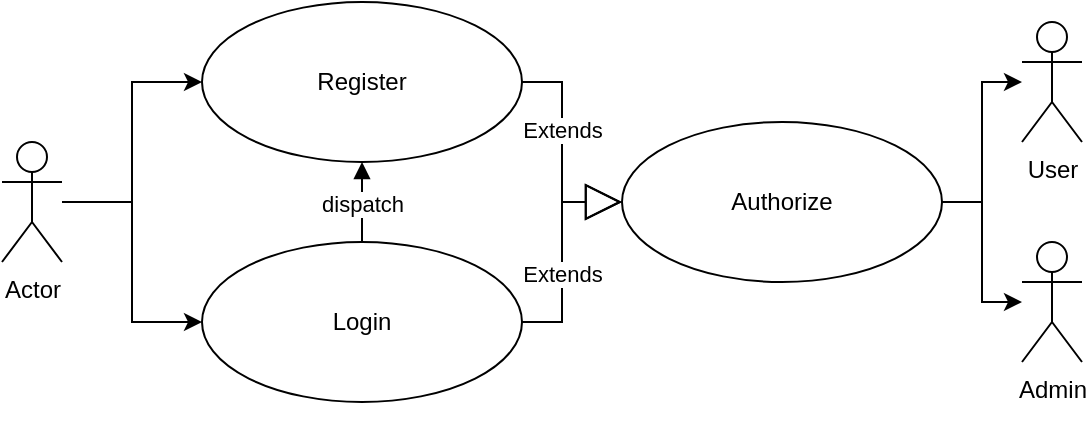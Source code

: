 <mxfile version="25.0.3">
  <diagram id="C5RBs43oDa-KdzZeNtuy" name="Page-1">
    <mxGraphModel dx="1154" dy="514" grid="1" gridSize="10" guides="1" tooltips="1" connect="1" arrows="1" fold="1" page="1" pageScale="1" pageWidth="827" pageHeight="1169" math="0" shadow="0">
      <root>
        <mxCell id="WIyWlLk6GJQsqaUBKTNV-0" />
        <mxCell id="WIyWlLk6GJQsqaUBKTNV-1" parent="WIyWlLk6GJQsqaUBKTNV-0" />
        <mxCell id="U6FEHs5bo7RZBYcH6yPw-77" value="Login" style="ellipse;whiteSpace=wrap;html=1;" parent="WIyWlLk6GJQsqaUBKTNV-1" vertex="1">
          <mxGeometry x="160" y="480" width="160" height="80" as="geometry" />
        </mxCell>
        <mxCell id="0mIFrBg8Fe27dKRITfV7-0" style="edgeStyle=orthogonalEdgeStyle;rounded=0;orthogonalLoop=1;jettySize=auto;html=1;" edge="1" parent="WIyWlLk6GJQsqaUBKTNV-1" source="U6FEHs5bo7RZBYcH6yPw-79" target="U6FEHs5bo7RZBYcH6yPw-97">
          <mxGeometry relative="1" as="geometry" />
        </mxCell>
        <mxCell id="0mIFrBg8Fe27dKRITfV7-3" style="edgeStyle=orthogonalEdgeStyle;rounded=0;orthogonalLoop=1;jettySize=auto;html=1;" edge="1" parent="WIyWlLk6GJQsqaUBKTNV-1" source="U6FEHs5bo7RZBYcH6yPw-79" target="0mIFrBg8Fe27dKRITfV7-2">
          <mxGeometry relative="1" as="geometry" />
        </mxCell>
        <mxCell id="U6FEHs5bo7RZBYcH6yPw-79" value="Authorize" style="ellipse;whiteSpace=wrap;html=1;" parent="WIyWlLk6GJQsqaUBKTNV-1" vertex="1">
          <mxGeometry x="370" y="420" width="160" height="80" as="geometry" />
        </mxCell>
        <mxCell id="U6FEHs5bo7RZBYcH6yPw-80" value="Register" style="ellipse;whiteSpace=wrap;html=1;" parent="WIyWlLk6GJQsqaUBKTNV-1" vertex="1">
          <mxGeometry x="160" y="360" width="160" height="80" as="geometry" />
        </mxCell>
        <mxCell id="U6FEHs5bo7RZBYcH6yPw-82" value="dispatch" style="html=1;verticalAlign=bottom;endArrow=block;curved=0;rounded=0;exitX=0.5;exitY=0;exitDx=0;exitDy=0;entryX=0.5;entryY=1;entryDx=0;entryDy=0;" parent="WIyWlLk6GJQsqaUBKTNV-1" source="U6FEHs5bo7RZBYcH6yPw-77" target="U6FEHs5bo7RZBYcH6yPw-80" edge="1">
          <mxGeometry x="-0.5" width="80" relative="1" as="geometry">
            <mxPoint x="40" y="500" as="sourcePoint" />
            <mxPoint x="120" y="500" as="targetPoint" />
            <mxPoint as="offset" />
          </mxGeometry>
        </mxCell>
        <mxCell id="U6FEHs5bo7RZBYcH6yPw-84" value="Extends" style="endArrow=block;endSize=16;endFill=0;html=1;rounded=0;exitX=1;exitY=0.5;exitDx=0;exitDy=0;entryX=0;entryY=0.5;entryDx=0;entryDy=0;" parent="WIyWlLk6GJQsqaUBKTNV-1" source="U6FEHs5bo7RZBYcH6yPw-80" target="U6FEHs5bo7RZBYcH6yPw-79" edge="1">
          <mxGeometry x="-0.2" width="160" relative="1" as="geometry">
            <mxPoint x="374" y="330" as="sourcePoint" />
            <mxPoint x="380" y="410" as="targetPoint" />
            <Array as="points">
              <mxPoint x="340" y="400" />
              <mxPoint x="340" y="460" />
            </Array>
            <mxPoint as="offset" />
          </mxGeometry>
        </mxCell>
        <mxCell id="U6FEHs5bo7RZBYcH6yPw-85" value="Extends" style="endArrow=block;endSize=16;endFill=0;html=1;rounded=0;exitX=1;exitY=0.5;exitDx=0;exitDy=0;entryX=0;entryY=0.5;entryDx=0;entryDy=0;" parent="WIyWlLk6GJQsqaUBKTNV-1" source="U6FEHs5bo7RZBYcH6yPw-77" target="U6FEHs5bo7RZBYcH6yPw-79" edge="1">
          <mxGeometry x="-0.2" width="160" relative="1" as="geometry">
            <mxPoint x="330" y="410" as="sourcePoint" />
            <mxPoint x="370" y="470" as="targetPoint" />
            <Array as="points">
              <mxPoint x="340" y="520" />
              <mxPoint x="340" y="460" />
            </Array>
            <mxPoint as="offset" />
          </mxGeometry>
        </mxCell>
        <mxCell id="U6FEHs5bo7RZBYcH6yPw-88" style="edgeStyle=orthogonalEdgeStyle;rounded=0;orthogonalLoop=1;jettySize=auto;html=1;entryX=0;entryY=0.5;entryDx=0;entryDy=0;" parent="WIyWlLk6GJQsqaUBKTNV-1" source="U6FEHs5bo7RZBYcH6yPw-87" target="U6FEHs5bo7RZBYcH6yPw-77" edge="1">
          <mxGeometry relative="1" as="geometry" />
        </mxCell>
        <mxCell id="U6FEHs5bo7RZBYcH6yPw-89" style="edgeStyle=orthogonalEdgeStyle;rounded=0;orthogonalLoop=1;jettySize=auto;html=1;entryX=0;entryY=0.5;entryDx=0;entryDy=0;" parent="WIyWlLk6GJQsqaUBKTNV-1" source="U6FEHs5bo7RZBYcH6yPw-87" target="U6FEHs5bo7RZBYcH6yPw-80" edge="1">
          <mxGeometry relative="1" as="geometry" />
        </mxCell>
        <mxCell id="U6FEHs5bo7RZBYcH6yPw-87" value="Actor" style="shape=umlActor;verticalLabelPosition=bottom;verticalAlign=top;html=1;" parent="WIyWlLk6GJQsqaUBKTNV-1" vertex="1">
          <mxGeometry x="60" y="430" width="30" height="60" as="geometry" />
        </mxCell>
        <mxCell id="U6FEHs5bo7RZBYcH6yPw-97" value="User" style="shape=umlActor;verticalLabelPosition=bottom;verticalAlign=top;html=1;" parent="WIyWlLk6GJQsqaUBKTNV-1" vertex="1">
          <mxGeometry x="570" y="370" width="30" height="60" as="geometry" />
        </mxCell>
        <mxCell id="0mIFrBg8Fe27dKRITfV7-2" value="Admin&lt;div&gt;&lt;br&gt;&lt;/div&gt;" style="shape=umlActor;verticalLabelPosition=bottom;verticalAlign=top;html=1;" vertex="1" parent="WIyWlLk6GJQsqaUBKTNV-1">
          <mxGeometry x="570" y="480" width="30" height="60" as="geometry" />
        </mxCell>
      </root>
    </mxGraphModel>
  </diagram>
</mxfile>
